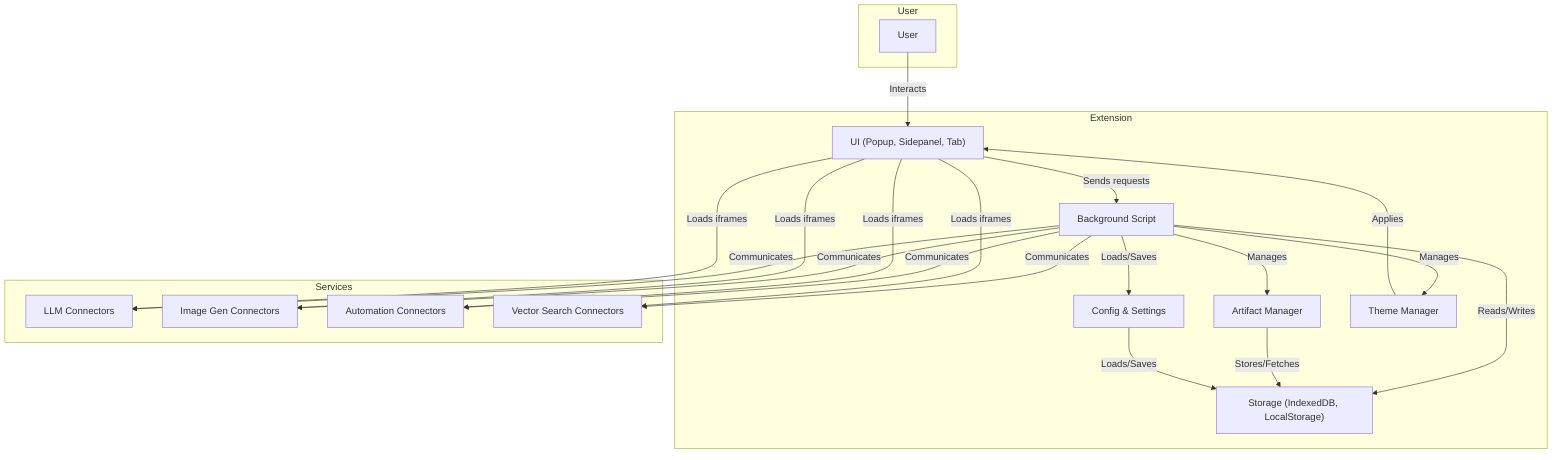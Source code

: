 flowchart TD
    subgraph User
        U1["User"]
    end
    subgraph Extension
        UI["UI (Popup, Sidepanel, Tab)"]
        BG["Background Script"]
        ST["Storage (IndexedDB, LocalStorage)"]
        CFG["Config & Settings"]
        ART["Artifact Manager"]
        THEME["Theme Manager"]
    end
    subgraph Services
        S1["LLM Connectors"]
        S2["Image Gen Connectors"]
        S3["Automation Connectors"]
        S4["Vector Search Connectors"]
    end
    U1-- Interacts -->UI
    UI-- Sends requests -->BG
    BG-- Reads/Writes -->ST
    BG-- Loads/Saves -->CFG
    BG-- Manages -->ART
    BG-- Manages -->THEME
    BG-- Communicates -->S1
    BG-- Communicates -->S2
    BG-- Communicates -->S3
    BG-- Communicates -->S4
    UI-- Loads iframes -->S1
    UI-- Loads iframes -->S2
    UI-- Loads iframes -->S3
    UI-- Loads iframes -->S4
    ART-- Stores/Fetches -->ST
    THEME-- Applies -->UI
    CFG-- Loads/Saves -->ST